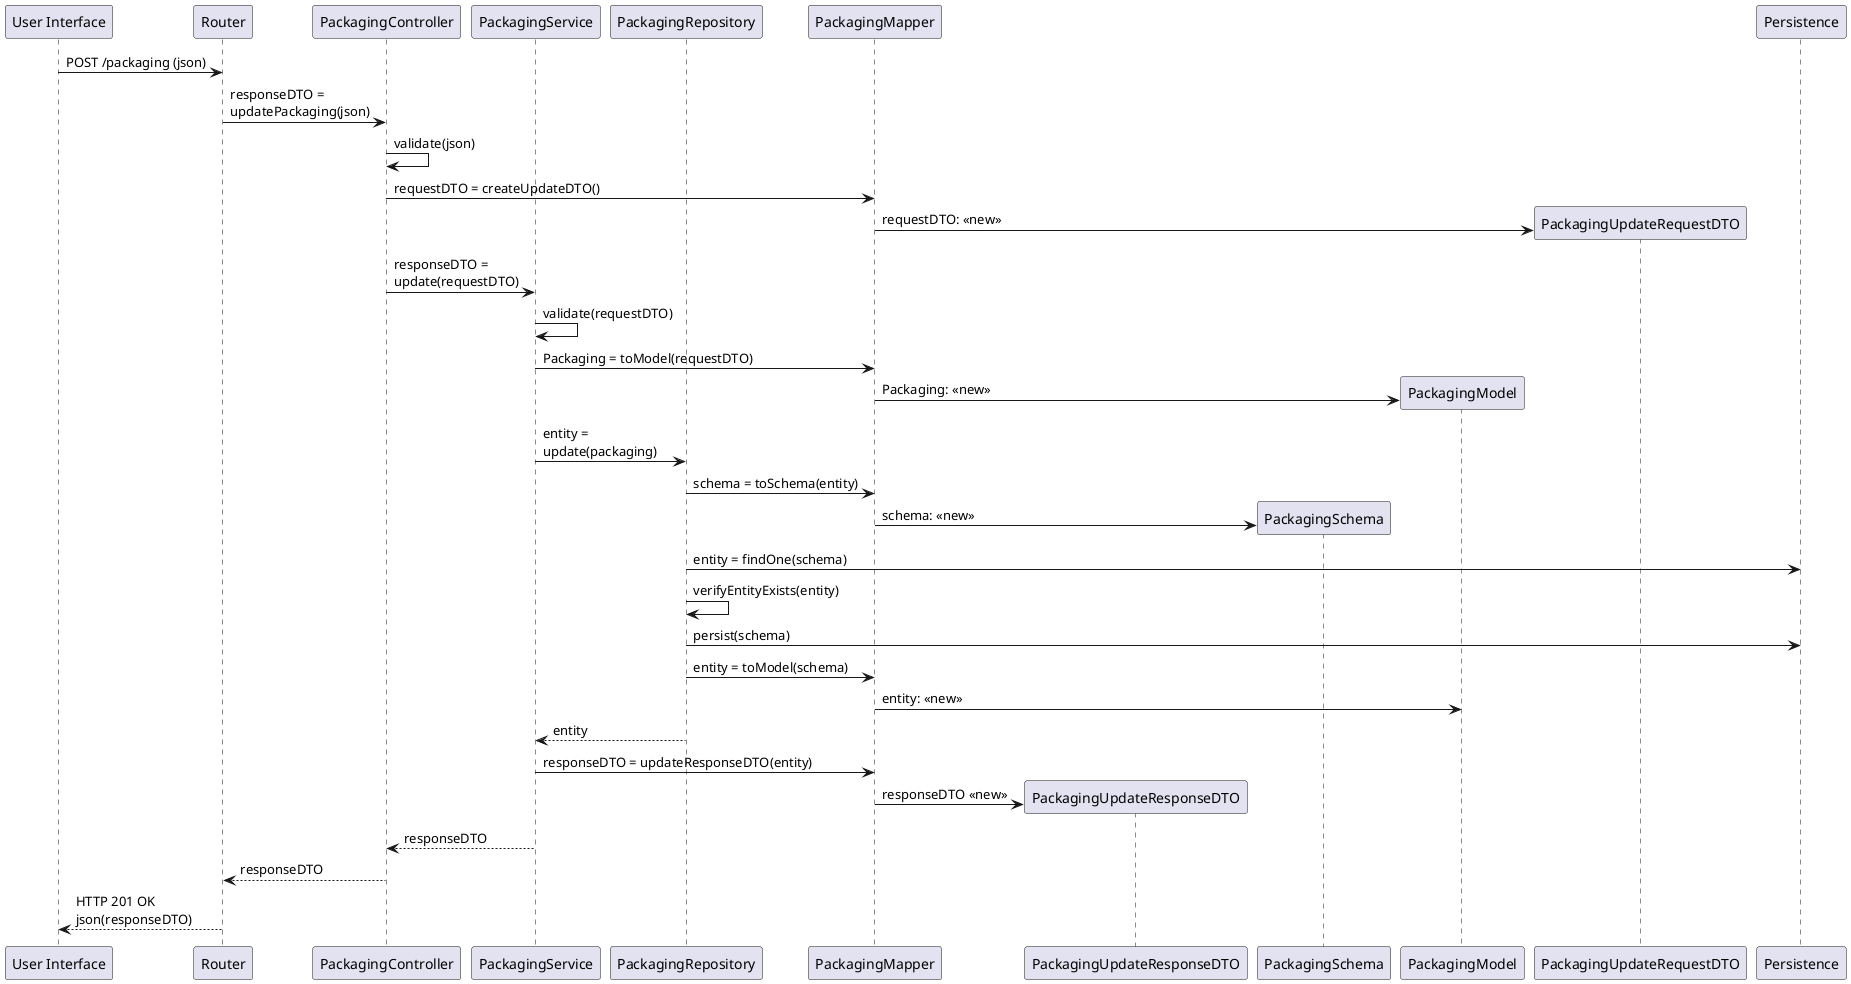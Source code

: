 @startuml
participant "User Interface" as UI
participant "Router" as Router
participant "PackagingController" as Controller
participant "PackagingService" as Service

participant "PackagingRepository" as Repository
participant "PackagingMapper" as Mapper
participant "PackagingUpdateResponseDTO" as UpdateResponseDTO
participant "PackagingSchema" as Schema
participant "PackagingModel" as Model
participant "PackagingUpdateRequestDTO" as UpdateRequestDTO
participant "Persistence" as Persistence


UI -> Router: POST /packaging (json)
Router -> Controller: responseDTO =\nupdatePackaging(json)
Controller -> Controller: validate(json)
Controller -> Mapper: requestDTO = createUpdateDTO()

create UpdateRequestDTO
Mapper -> UpdateRequestDTO: requestDTO: <<new>>

Controller -> Service: responseDTO =\nupdate(requestDTO)

Service -> Service: validate(requestDTO)

Service -> Mapper: Packaging = toModel(requestDTO)

create Model
Mapper -> Model: Packaging: <<new>>

Service -> Repository: entity =\nupdate(packaging)

Repository -> Mapper: schema = toSchema(entity)

create Schema
Mapper -> Schema: schema: <<new>>

Repository -> Persistence: entity = findOne(schema)

Repository -> Repository: verifyEntityExists(entity)

Repository -> Persistence: persist(schema)

Repository -> Mapper: entity = toModel(schema)
Mapper -> Model: entity: <<new>>
Repository --> Service: entity


Service -> Mapper: responseDTO = updateResponseDTO(entity)
create UpdateResponseDTO
Mapper -> UpdateResponseDTO: responseDTO <<new>>

Service --> Controller: responseDTO

Controller --> Router: responseDTO

Router --> UI: HTTP 201 OK\njson(responseDTO)

@enduml
